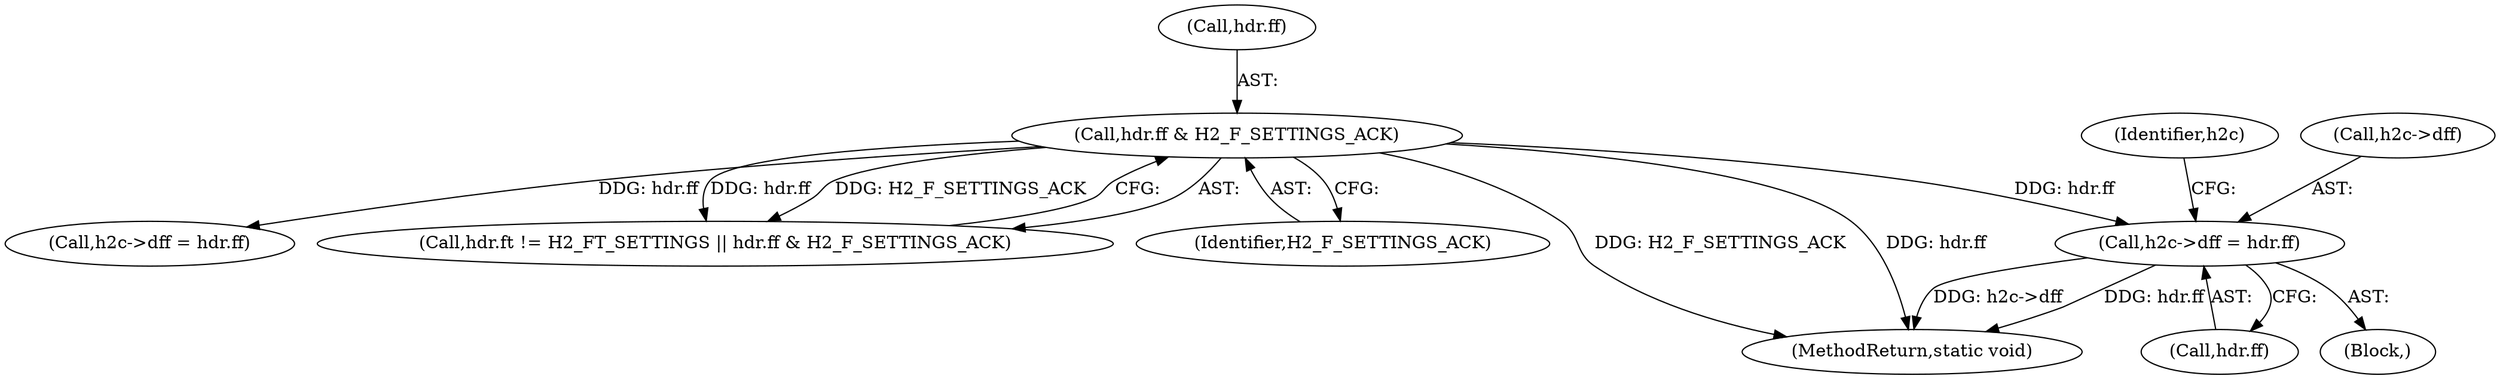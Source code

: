 digraph "0_haproxy_3f0e1ec70173593f4c2b3681b26c04a4ed5fc588@pointer" {
"1000383" [label="(Call,h2c->dff = hdr.ff)"];
"1000218" [label="(Call,hdr.ff & H2_F_SETTINGS_ACK)"];
"1000219" [label="(Call,hdr.ff)"];
"1000383" [label="(Call,h2c->dff = hdr.ff)"];
"1000282" [label="(Call,h2c->dff = hdr.ff)"];
"1000218" [label="(Call,hdr.ff & H2_F_SETTINGS_ACK)"];
"1000854" [label="(MethodReturn,static void)"];
"1000212" [label="(Call,hdr.ft != H2_FT_SETTINGS || hdr.ff & H2_F_SETTINGS_ACK)"];
"1000323" [label="(Block,)"];
"1000222" [label="(Identifier,H2_F_SETTINGS_ACK)"];
"1000387" [label="(Call,hdr.ff)"];
"1000392" [label="(Identifier,h2c)"];
"1000384" [label="(Call,h2c->dff)"];
"1000383" -> "1000323"  [label="AST: "];
"1000383" -> "1000387"  [label="CFG: "];
"1000384" -> "1000383"  [label="AST: "];
"1000387" -> "1000383"  [label="AST: "];
"1000392" -> "1000383"  [label="CFG: "];
"1000383" -> "1000854"  [label="DDG: h2c->dff"];
"1000383" -> "1000854"  [label="DDG: hdr.ff"];
"1000218" -> "1000383"  [label="DDG: hdr.ff"];
"1000218" -> "1000212"  [label="AST: "];
"1000218" -> "1000222"  [label="CFG: "];
"1000219" -> "1000218"  [label="AST: "];
"1000222" -> "1000218"  [label="AST: "];
"1000212" -> "1000218"  [label="CFG: "];
"1000218" -> "1000854"  [label="DDG: hdr.ff"];
"1000218" -> "1000854"  [label="DDG: H2_F_SETTINGS_ACK"];
"1000218" -> "1000212"  [label="DDG: hdr.ff"];
"1000218" -> "1000212"  [label="DDG: H2_F_SETTINGS_ACK"];
"1000218" -> "1000282"  [label="DDG: hdr.ff"];
}
